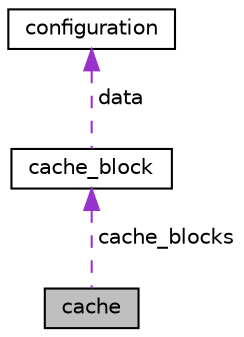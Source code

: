 digraph "cache"
{
  edge [fontname="Helvetica",fontsize="10",labelfontname="Helvetica",labelfontsize="10"];
  node [fontname="Helvetica",fontsize="10",shape=record];
  Node1 [label="cache",height=0.2,width=0.4,color="black", fillcolor="grey75", style="filled", fontcolor="black"];
  Node2 -> Node1 [dir="back",color="darkorchid3",fontsize="10",style="dashed",label=" cache_blocks" ,fontname="Helvetica"];
  Node2 [label="cache_block",height=0.2,width=0.4,color="black", fillcolor="white", style="filled",URL="$classcache__block.html"];
  Node3 -> Node2 [dir="back",color="darkorchid3",fontsize="10",style="dashed",label=" data" ,fontname="Helvetica"];
  Node3 [label="configuration",height=0.2,width=0.4,color="black", fillcolor="white", style="filled",URL="$classconfiguration.html"];
}
